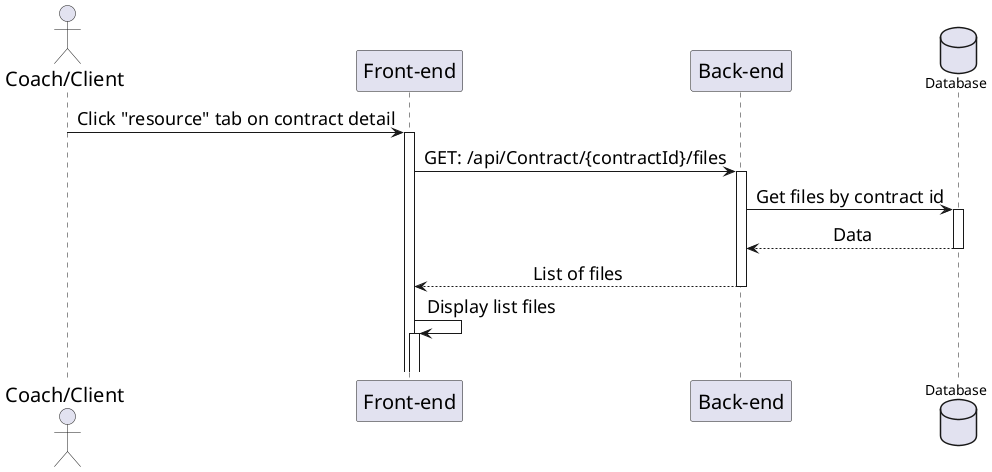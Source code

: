 @startuml ViewContractResource
skinparam sequenceMessageAlign center
skinparam sequenceGroupFontSize 20
skinparam sequenceGroupHeaderFontSize 20
skinparam sequence {
    ParticipantFontSize 20
    ActorFontSize 20
    DatabaseFontSize 20
    ArrowFontSize 18
} 
actor "Coach/Client" as user
participant "Front-end" as fe
participant "Back-end" as be
database Database as db

user -> fe++: Click "resource" tab on contract detail
fe -> be++: GET: /api/Contract/{contractId}/files
be -> db++: Get files by contract id
db --> be: Data
deactivate db
be --> fe: List of files
deactivate be
fe -> fe++: Display list files
|||
@enduml